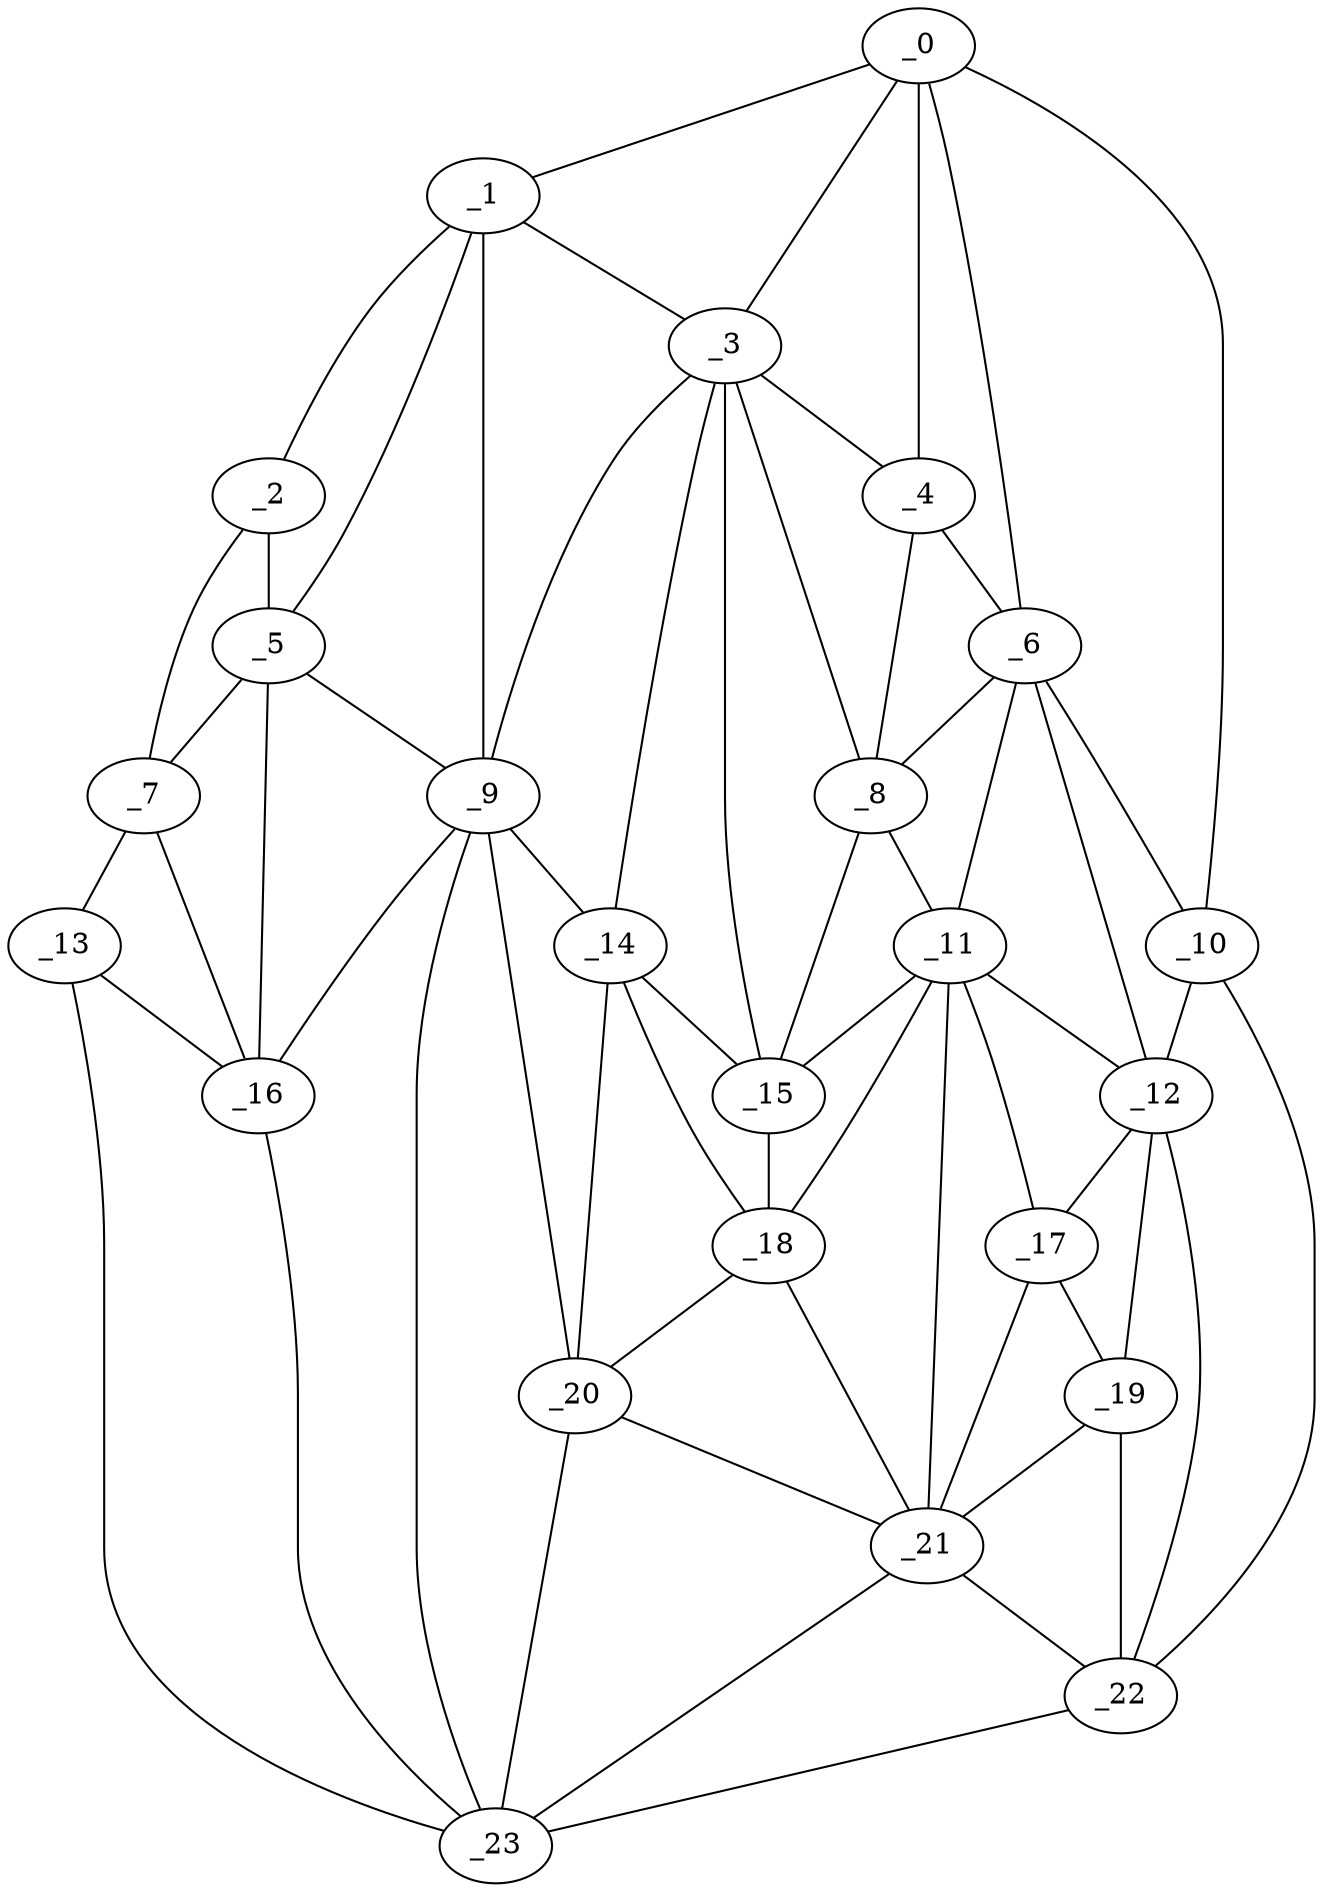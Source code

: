 graph "obj61__60.gxl" {
	_0	 [x=39,
		y=94];
	_1	 [x=40,
		y=51];
	_0 -- _1	 [valence=1];
	_3	 [x=42,
		y=67];
	_0 -- _3	 [valence=1];
	_4	 [x=44,
		y=82];
	_0 -- _4	 [valence=2];
	_6	 [x=49,
		y=94];
	_0 -- _6	 [valence=1];
	_10	 [x=76,
		y=123];
	_0 -- _10	 [valence=1];
	_2	 [x=41,
		y=40];
	_1 -- _2	 [valence=1];
	_1 -- _3	 [valence=2];
	_5	 [x=47,
		y=34];
	_1 -- _5	 [valence=2];
	_9	 [x=76,
		y=53];
	_1 -- _9	 [valence=1];
	_2 -- _5	 [valence=2];
	_7	 [x=52,
		y=6];
	_2 -- _7	 [valence=1];
	_3 -- _4	 [valence=1];
	_8	 [x=52,
		y=87];
	_3 -- _8	 [valence=2];
	_3 -- _9	 [valence=2];
	_14	 [x=81,
		y=64];
	_3 -- _14	 [valence=1];
	_15	 [x=81,
		y=74];
	_3 -- _15	 [valence=2];
	_4 -- _6	 [valence=1];
	_4 -- _8	 [valence=2];
	_5 -- _7	 [valence=1];
	_5 -- _9	 [valence=2];
	_16	 [x=84,
		y=32];
	_5 -- _16	 [valence=2];
	_6 -- _8	 [valence=1];
	_6 -- _10	 [valence=1];
	_11	 [x=80,
		y=93];
	_6 -- _11	 [valence=2];
	_12	 [x=80,
		y=107];
	_6 -- _12	 [valence=2];
	_13	 [x=81,
		y=7];
	_7 -- _13	 [valence=1];
	_7 -- _16	 [valence=2];
	_8 -- _11	 [valence=2];
	_8 -- _15	 [valence=2];
	_9 -- _14	 [valence=2];
	_9 -- _16	 [valence=1];
	_20	 [x=89,
		y=61];
	_9 -- _20	 [valence=2];
	_23	 [x=91,
		y=39];
	_9 -- _23	 [valence=1];
	_10 -- _12	 [valence=2];
	_22	 [x=89,
		y=119];
	_10 -- _22	 [valence=1];
	_11 -- _12	 [valence=1];
	_11 -- _15	 [valence=1];
	_17	 [x=87,
		y=100];
	_11 -- _17	 [valence=2];
	_18	 [x=88,
		y=75];
	_11 -- _18	 [valence=2];
	_21	 [x=89,
		y=92];
	_11 -- _21	 [valence=1];
	_12 -- _17	 [valence=2];
	_19	 [x=88,
		y=108];
	_12 -- _19	 [valence=2];
	_12 -- _22	 [valence=1];
	_13 -- _16	 [valence=2];
	_13 -- _23	 [valence=1];
	_14 -- _15	 [valence=2];
	_14 -- _18	 [valence=2];
	_14 -- _20	 [valence=2];
	_15 -- _18	 [valence=2];
	_16 -- _23	 [valence=2];
	_17 -- _19	 [valence=2];
	_17 -- _21	 [valence=2];
	_18 -- _20	 [valence=2];
	_18 -- _21	 [valence=1];
	_19 -- _21	 [valence=2];
	_19 -- _22	 [valence=2];
	_20 -- _21	 [valence=2];
	_20 -- _23	 [valence=1];
	_21 -- _22	 [valence=2];
	_21 -- _23	 [valence=1];
	_22 -- _23	 [valence=1];
}
